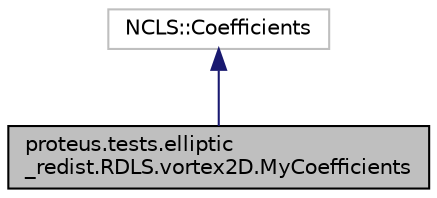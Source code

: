 digraph "proteus.tests.elliptic_redist.RDLS.vortex2D.MyCoefficients"
{
 // LATEX_PDF_SIZE
  edge [fontname="Helvetica",fontsize="10",labelfontname="Helvetica",labelfontsize="10"];
  node [fontname="Helvetica",fontsize="10",shape=record];
  Node1 [label="proteus.tests.elliptic\l_redist.RDLS.vortex2D.MyCoefficients",height=0.2,width=0.4,color="black", fillcolor="grey75", style="filled", fontcolor="black",tooltip=" "];
  Node2 -> Node1 [dir="back",color="midnightblue",fontsize="10",style="solid",fontname="Helvetica"];
  Node2 [label="NCLS::Coefficients",height=0.2,width=0.4,color="grey75", fillcolor="white", style="filled",tooltip=" "];
}
